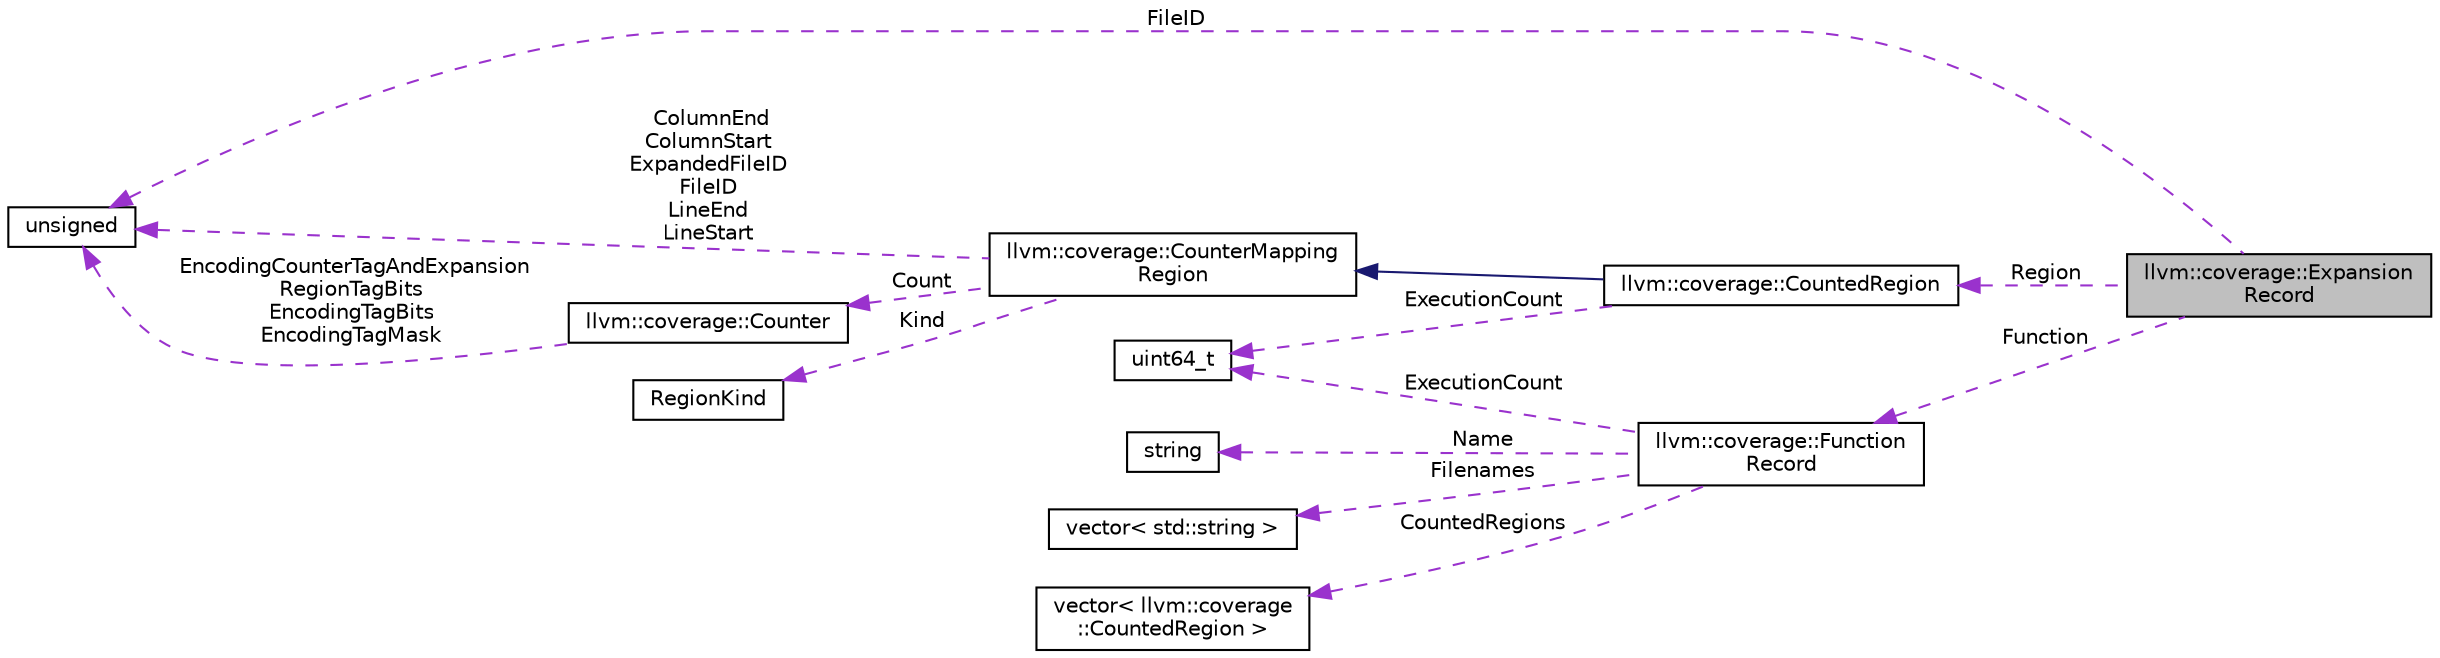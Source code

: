 digraph "llvm::coverage::ExpansionRecord"
{
 // LATEX_PDF_SIZE
  bgcolor="transparent";
  edge [fontname="Helvetica",fontsize="10",labelfontname="Helvetica",labelfontsize="10"];
  node [fontname="Helvetica",fontsize="10",shape="box"];
  rankdir="LR";
  Node1 [label="llvm::coverage::Expansion\lRecord",height=0.2,width=0.4,color="black", fillcolor="grey75", style="filled", fontcolor="black",tooltip="Coverage information for a macro expansion or #included file."];
  Node2 -> Node1 [dir="back",color="darkorchid3",fontsize="10",style="dashed",label=" FileID" ,fontname="Helvetica"];
  Node2 [label="unsigned",height=0.2,width=0.4,color="black",URL="$classunsigned.html",tooltip=" "];
  Node3 -> Node1 [dir="back",color="darkorchid3",fontsize="10",style="dashed",label=" Region" ,fontname="Helvetica"];
  Node3 [label="llvm::coverage::CountedRegion",height=0.2,width=0.4,color="black",URL="$structllvm_1_1coverage_1_1CountedRegion.html",tooltip="Associates a source range with an execution count."];
  Node4 -> Node3 [dir="back",color="midnightblue",fontsize="10",style="solid",fontname="Helvetica"];
  Node4 [label="llvm::coverage::CounterMapping\lRegion",height=0.2,width=0.4,color="black",URL="$structllvm_1_1coverage_1_1CounterMappingRegion.html",tooltip="A Counter mapping region associates a source range with a specific counter."];
  Node5 -> Node4 [dir="back",color="darkorchid3",fontsize="10",style="dashed",label=" Count" ,fontname="Helvetica"];
  Node5 [label="llvm::coverage::Counter",height=0.2,width=0.4,color="black",URL="$structllvm_1_1coverage_1_1Counter.html",tooltip="A Counter is an abstract value that describes how to compute the execution count for a region of code..."];
  Node2 -> Node5 [dir="back",color="darkorchid3",fontsize="10",style="dashed",label=" EncodingCounterTagAndExpansion\lRegionTagBits\nEncodingTagBits\nEncodingTagMask" ,fontname="Helvetica"];
  Node2 -> Node4 [dir="back",color="darkorchid3",fontsize="10",style="dashed",label=" ColumnEnd\nColumnStart\nExpandedFileID\nFileID\nLineEnd\nLineStart" ,fontname="Helvetica"];
  Node6 -> Node4 [dir="back",color="darkorchid3",fontsize="10",style="dashed",label=" Kind" ,fontname="Helvetica"];
  Node6 [label="RegionKind",height=0.2,width=0.4,color="black",tooltip=" "];
  Node7 -> Node3 [dir="back",color="darkorchid3",fontsize="10",style="dashed",label=" ExecutionCount" ,fontname="Helvetica"];
  Node7 [label="uint64_t",height=0.2,width=0.4,color="black",tooltip=" "];
  Node8 -> Node1 [dir="back",color="darkorchid3",fontsize="10",style="dashed",label=" Function" ,fontname="Helvetica"];
  Node8 [label="llvm::coverage::Function\lRecord",height=0.2,width=0.4,color="black",URL="$structllvm_1_1coverage_1_1FunctionRecord.html",tooltip="Code coverage information for a single function."];
  Node9 -> Node8 [dir="back",color="darkorchid3",fontsize="10",style="dashed",label=" Name" ,fontname="Helvetica"];
  Node9 [label="string",height=0.2,width=0.4,color="black",tooltip=" "];
  Node10 -> Node8 [dir="back",color="darkorchid3",fontsize="10",style="dashed",label=" Filenames" ,fontname="Helvetica"];
  Node10 [label="vector\< std::string \>",height=0.2,width=0.4,color="black",tooltip=" "];
  Node11 -> Node8 [dir="back",color="darkorchid3",fontsize="10",style="dashed",label=" CountedRegions" ,fontname="Helvetica"];
  Node11 [label="vector\< llvm::coverage\l::CountedRegion \>",height=0.2,width=0.4,color="black",tooltip=" "];
  Node7 -> Node8 [dir="back",color="darkorchid3",fontsize="10",style="dashed",label=" ExecutionCount" ,fontname="Helvetica"];
}
